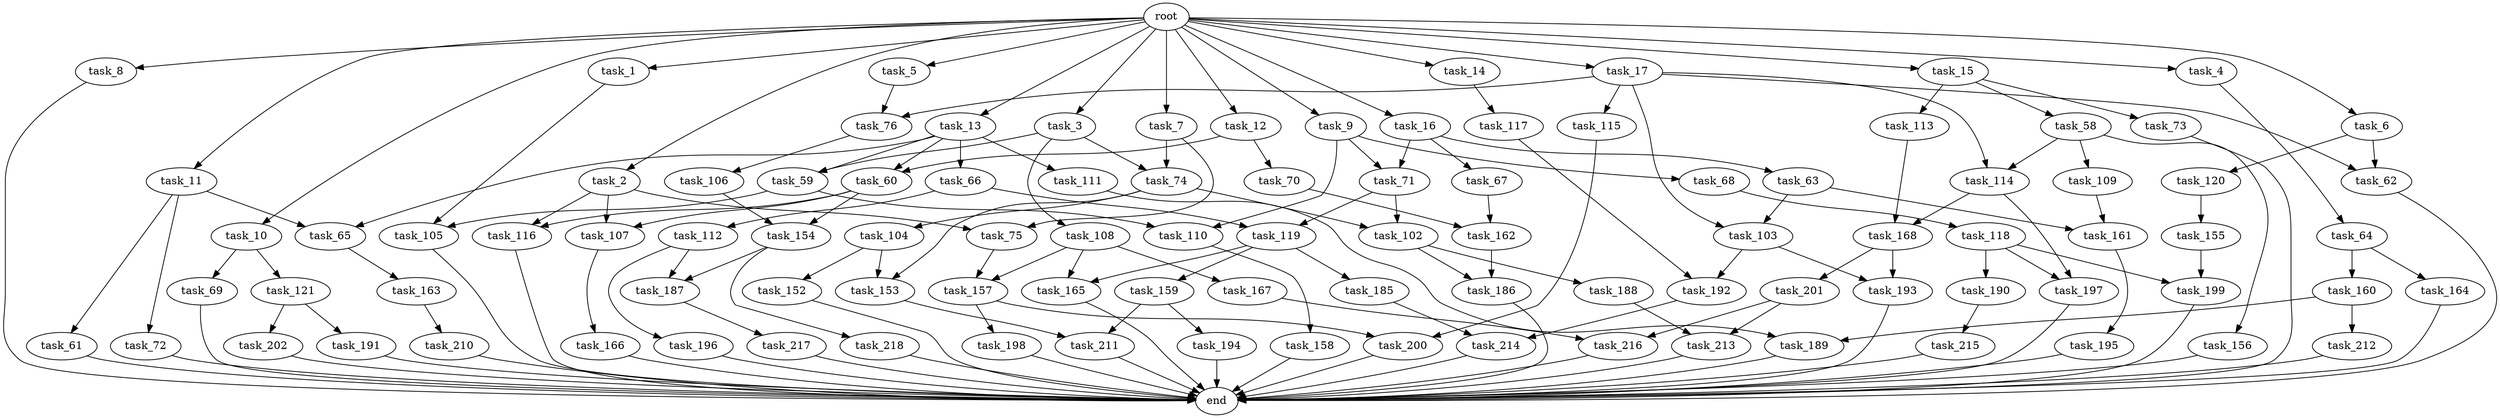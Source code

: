 digraph G {
  root [size="0.000000"];
  task_1 [size="102.400000"];
  task_2 [size="102.400000"];
  task_3 [size="102.400000"];
  task_4 [size="102.400000"];
  task_5 [size="102.400000"];
  task_6 [size="102.400000"];
  task_7 [size="102.400000"];
  task_8 [size="102.400000"];
  task_9 [size="102.400000"];
  task_10 [size="102.400000"];
  task_11 [size="102.400000"];
  task_12 [size="102.400000"];
  task_13 [size="102.400000"];
  task_14 [size="102.400000"];
  task_15 [size="102.400000"];
  task_16 [size="102.400000"];
  task_17 [size="102.400000"];
  task_58 [size="54975581388.800003"];
  task_59 [size="140874927308.800018"];
  task_60 [size="68719476736.000000"];
  task_61 [size="69578470195.199997"];
  task_62 [size="93630287052.800003"];
  task_63 [size="21474836480.000000"];
  task_64 [size="85899345920.000000"];
  task_65 [size="124554051584.000000"];
  task_66 [size="54975581388.800003"];
  task_67 [size="21474836480.000000"];
  task_68 [size="21474836480.000000"];
  task_69 [size="54975581388.800003"];
  task_70 [size="13743895347.200001"];
  task_71 [size="42949672960.000000"];
  task_72 [size="69578470195.199997"];
  task_73 [size="54975581388.800003"];
  task_74 [size="127990025420.800003"];
  task_75 [size="73014444032.000000"];
  task_76 [size="99643241267.200012"];
  task_102 [size="38654705664.000000"];
  task_103 [size="107374182400.000000"];
  task_104 [size="30923764531.200001"];
  task_105 [size="73014444032.000000"];
  task_106 [size="54975581388.800003"];
  task_107 [size="61847529062.400002"];
  task_108 [size="85899345920.000000"];
  task_109 [size="30923764531.200001"];
  task_110 [size="24910810316.800003"];
  task_111 [size="54975581388.800003"];
  task_112 [size="7730941132.800000"];
  task_113 [size="54975581388.800003"];
  task_114 [size="116823110451.200012"];
  task_115 [size="85899345920.000000"];
  task_116 [size="61847529062.400002"];
  task_117 [size="69578470195.199997"];
  task_118 [size="30923764531.200001"];
  task_119 [size="15461882265.600000"];
  task_120 [size="7730941132.800000"];
  task_121 [size="54975581388.800003"];
  task_152 [size="54975581388.800003"];
  task_153 [size="85899345920.000000"];
  task_154 [size="116823110451.200012"];
  task_155 [size="13743895347.200001"];
  task_156 [size="30923764531.200001"];
  task_157 [size="127990025420.800003"];
  task_158 [size="21474836480.000000"];
  task_159 [size="3435973836.800000"];
  task_160 [size="7730941132.800000"];
  task_161 [size="42949672960.000000"];
  task_162 [size="11166914969.600000"];
  task_163 [size="69578470195.199997"];
  task_164 [size="7730941132.800000"];
  task_165 [size="89335319756.800003"];
  task_166 [size="3435973836.800000"];
  task_167 [size="85899345920.000000"];
  task_168 [size="140874927308.800018"];
  task_185 [size="3435973836.800000"];
  task_186 [size="55834574848.000000"];
  task_187 [size="89335319756.800003"];
  task_188 [size="42090679500.800003"];
  task_189 [size="45526653337.600006"];
  task_190 [size="7730941132.800000"];
  task_191 [size="21474836480.000000"];
  task_192 [size="89335319756.800003"];
  task_193 [size="99643241267.200012"];
  task_194 [size="85899345920.000000"];
  task_195 [size="30923764531.200001"];
  task_196 [size="3435973836.800000"];
  task_197 [size="93630287052.800003"];
  task_198 [size="85899345920.000000"];
  task_199 [size="15461882265.600000"];
  task_200 [size="171798691840.000000"];
  task_201 [size="13743895347.200001"];
  task_202 [size="21474836480.000000"];
  task_210 [size="3435973836.800000"];
  task_211 [size="116823110451.200012"];
  task_212 [size="42090679500.800003"];
  task_213 [size="58411555225.600006"];
  task_214 [size="42949672960.000000"];
  task_215 [size="85899345920.000000"];
  task_216 [size="124554051584.000000"];
  task_217 [size="7730941132.800000"];
  task_218 [size="85899345920.000000"];
  end [size="0.000000"];

  root -> task_1 [size="1.000000"];
  root -> task_2 [size="1.000000"];
  root -> task_3 [size="1.000000"];
  root -> task_4 [size="1.000000"];
  root -> task_5 [size="1.000000"];
  root -> task_6 [size="1.000000"];
  root -> task_7 [size="1.000000"];
  root -> task_8 [size="1.000000"];
  root -> task_9 [size="1.000000"];
  root -> task_10 [size="1.000000"];
  root -> task_11 [size="1.000000"];
  root -> task_12 [size="1.000000"];
  root -> task_13 [size="1.000000"];
  root -> task_14 [size="1.000000"];
  root -> task_15 [size="1.000000"];
  root -> task_16 [size="1.000000"];
  root -> task_17 [size="1.000000"];
  task_1 -> task_105 [size="679477248.000000"];
  task_2 -> task_75 [size="301989888.000000"];
  task_2 -> task_107 [size="301989888.000000"];
  task_2 -> task_116 [size="301989888.000000"];
  task_3 -> task_59 [size="838860800.000000"];
  task_3 -> task_74 [size="838860800.000000"];
  task_3 -> task_108 [size="838860800.000000"];
  task_4 -> task_64 [size="838860800.000000"];
  task_5 -> task_76 [size="134217728.000000"];
  task_6 -> task_62 [size="75497472.000000"];
  task_6 -> task_120 [size="75497472.000000"];
  task_7 -> task_74 [size="411041792.000000"];
  task_7 -> task_75 [size="411041792.000000"];
  task_8 -> end [size="1.000000"];
  task_9 -> task_68 [size="209715200.000000"];
  task_9 -> task_71 [size="209715200.000000"];
  task_9 -> task_110 [size="209715200.000000"];
  task_10 -> task_69 [size="536870912.000000"];
  task_10 -> task_121 [size="536870912.000000"];
  task_11 -> task_61 [size="679477248.000000"];
  task_11 -> task_65 [size="679477248.000000"];
  task_11 -> task_72 [size="679477248.000000"];
  task_12 -> task_60 [size="134217728.000000"];
  task_12 -> task_70 [size="134217728.000000"];
  task_13 -> task_59 [size="536870912.000000"];
  task_13 -> task_60 [size="536870912.000000"];
  task_13 -> task_65 [size="536870912.000000"];
  task_13 -> task_66 [size="536870912.000000"];
  task_13 -> task_111 [size="536870912.000000"];
  task_14 -> task_117 [size="679477248.000000"];
  task_15 -> task_58 [size="536870912.000000"];
  task_15 -> task_73 [size="536870912.000000"];
  task_15 -> task_113 [size="536870912.000000"];
  task_16 -> task_63 [size="209715200.000000"];
  task_16 -> task_67 [size="209715200.000000"];
  task_16 -> task_71 [size="209715200.000000"];
  task_17 -> task_62 [size="838860800.000000"];
  task_17 -> task_76 [size="838860800.000000"];
  task_17 -> task_103 [size="838860800.000000"];
  task_17 -> task_114 [size="838860800.000000"];
  task_17 -> task_115 [size="838860800.000000"];
  task_58 -> task_109 [size="301989888.000000"];
  task_58 -> task_114 [size="301989888.000000"];
  task_58 -> task_156 [size="301989888.000000"];
  task_59 -> task_105 [size="33554432.000000"];
  task_59 -> task_110 [size="33554432.000000"];
  task_60 -> task_107 [size="301989888.000000"];
  task_60 -> task_116 [size="301989888.000000"];
  task_60 -> task_154 [size="301989888.000000"];
  task_61 -> end [size="1.000000"];
  task_62 -> end [size="1.000000"];
  task_63 -> task_103 [size="209715200.000000"];
  task_63 -> task_161 [size="209715200.000000"];
  task_64 -> task_160 [size="75497472.000000"];
  task_64 -> task_164 [size="75497472.000000"];
  task_65 -> task_163 [size="679477248.000000"];
  task_66 -> task_112 [size="75497472.000000"];
  task_66 -> task_119 [size="75497472.000000"];
  task_67 -> task_162 [size="33554432.000000"];
  task_68 -> task_118 [size="301989888.000000"];
  task_69 -> end [size="1.000000"];
  task_70 -> task_162 [size="75497472.000000"];
  task_71 -> task_102 [size="75497472.000000"];
  task_71 -> task_119 [size="75497472.000000"];
  task_72 -> end [size="1.000000"];
  task_73 -> end [size="1.000000"];
  task_74 -> task_102 [size="301989888.000000"];
  task_74 -> task_104 [size="301989888.000000"];
  task_74 -> task_153 [size="301989888.000000"];
  task_75 -> task_157 [size="411041792.000000"];
  task_76 -> task_106 [size="536870912.000000"];
  task_102 -> task_186 [size="411041792.000000"];
  task_102 -> task_188 [size="411041792.000000"];
  task_103 -> task_192 [size="838860800.000000"];
  task_103 -> task_193 [size="838860800.000000"];
  task_104 -> task_152 [size="536870912.000000"];
  task_104 -> task_153 [size="536870912.000000"];
  task_105 -> end [size="1.000000"];
  task_106 -> task_154 [size="838860800.000000"];
  task_107 -> task_166 [size="33554432.000000"];
  task_108 -> task_157 [size="838860800.000000"];
  task_108 -> task_165 [size="838860800.000000"];
  task_108 -> task_167 [size="838860800.000000"];
  task_109 -> task_161 [size="209715200.000000"];
  task_110 -> task_158 [size="209715200.000000"];
  task_111 -> task_189 [size="33554432.000000"];
  task_112 -> task_187 [size="33554432.000000"];
  task_112 -> task_196 [size="33554432.000000"];
  task_113 -> task_168 [size="536870912.000000"];
  task_114 -> task_168 [size="838860800.000000"];
  task_114 -> task_197 [size="838860800.000000"];
  task_115 -> task_200 [size="838860800.000000"];
  task_116 -> end [size="1.000000"];
  task_117 -> task_192 [size="33554432.000000"];
  task_118 -> task_190 [size="75497472.000000"];
  task_118 -> task_197 [size="75497472.000000"];
  task_118 -> task_199 [size="75497472.000000"];
  task_119 -> task_159 [size="33554432.000000"];
  task_119 -> task_165 [size="33554432.000000"];
  task_119 -> task_185 [size="33554432.000000"];
  task_120 -> task_155 [size="134217728.000000"];
  task_121 -> task_191 [size="209715200.000000"];
  task_121 -> task_202 [size="209715200.000000"];
  task_152 -> end [size="1.000000"];
  task_153 -> task_211 [size="301989888.000000"];
  task_154 -> task_187 [size="838860800.000000"];
  task_154 -> task_218 [size="838860800.000000"];
  task_155 -> task_199 [size="75497472.000000"];
  task_156 -> end [size="1.000000"];
  task_157 -> task_198 [size="838860800.000000"];
  task_157 -> task_200 [size="838860800.000000"];
  task_158 -> end [size="1.000000"];
  task_159 -> task_194 [size="838860800.000000"];
  task_159 -> task_211 [size="838860800.000000"];
  task_160 -> task_189 [size="411041792.000000"];
  task_160 -> task_212 [size="411041792.000000"];
  task_161 -> task_195 [size="301989888.000000"];
  task_162 -> task_186 [size="134217728.000000"];
  task_163 -> task_210 [size="33554432.000000"];
  task_164 -> end [size="1.000000"];
  task_165 -> end [size="1.000000"];
  task_166 -> end [size="1.000000"];
  task_167 -> task_216 [size="679477248.000000"];
  task_168 -> task_193 [size="134217728.000000"];
  task_168 -> task_201 [size="134217728.000000"];
  task_185 -> task_214 [size="209715200.000000"];
  task_186 -> end [size="1.000000"];
  task_187 -> task_217 [size="75497472.000000"];
  task_188 -> task_213 [size="33554432.000000"];
  task_189 -> end [size="1.000000"];
  task_190 -> task_215 [size="838860800.000000"];
  task_191 -> end [size="1.000000"];
  task_192 -> task_214 [size="209715200.000000"];
  task_193 -> end [size="1.000000"];
  task_194 -> end [size="1.000000"];
  task_195 -> end [size="1.000000"];
  task_196 -> end [size="1.000000"];
  task_197 -> end [size="1.000000"];
  task_198 -> end [size="1.000000"];
  task_199 -> end [size="1.000000"];
  task_200 -> end [size="1.000000"];
  task_201 -> task_213 [size="536870912.000000"];
  task_201 -> task_216 [size="536870912.000000"];
  task_202 -> end [size="1.000000"];
  task_210 -> end [size="1.000000"];
  task_211 -> end [size="1.000000"];
  task_212 -> end [size="1.000000"];
  task_213 -> end [size="1.000000"];
  task_214 -> end [size="1.000000"];
  task_215 -> end [size="1.000000"];
  task_216 -> end [size="1.000000"];
  task_217 -> end [size="1.000000"];
  task_218 -> end [size="1.000000"];
}
